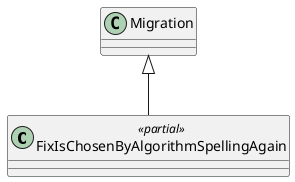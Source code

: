 @startuml
class FixIsChosenByAlgorithmSpellingAgain <<partial>> {
}
Migration <|-- FixIsChosenByAlgorithmSpellingAgain
@enduml
